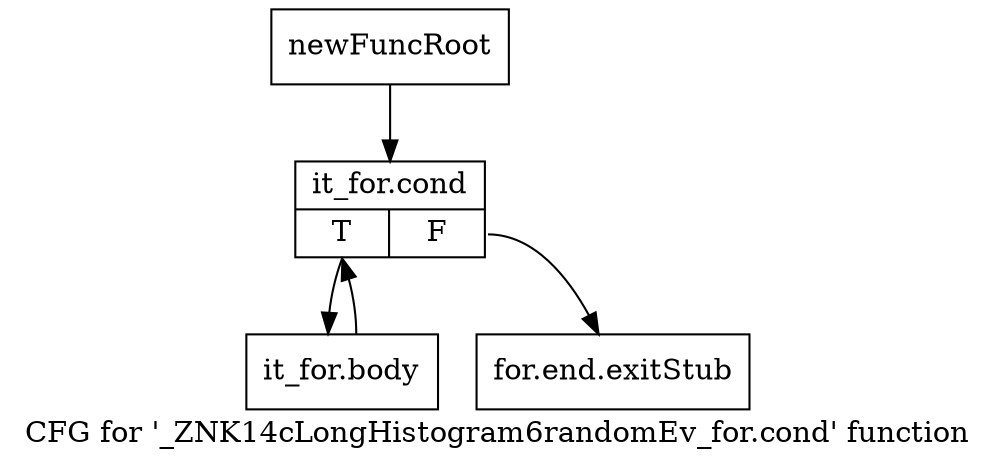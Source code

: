 digraph "CFG for '_ZNK14cLongHistogram6randomEv_for.cond' function" {
	label="CFG for '_ZNK14cLongHistogram6randomEv_for.cond' function";

	Node0x21bee30 [shape=record,label="{newFuncRoot}"];
	Node0x21bee30 -> Node0x21beed0;
	Node0x21bee80 [shape=record,label="{for.end.exitStub}"];
	Node0x21beed0 [shape=record,label="{it_for.cond|{<s0>T|<s1>F}}"];
	Node0x21beed0:s0 -> Node0x21bef20;
	Node0x21beed0:s1 -> Node0x21bee80;
	Node0x21bef20 [shape=record,label="{it_for.body}"];
	Node0x21bef20 -> Node0x21beed0;
}
